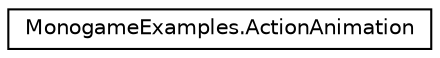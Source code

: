 digraph "Graphical Class Hierarchy"
{
 // LATEX_PDF_SIZE
  edge [fontname="Helvetica",fontsize="10",labelfontname="Helvetica",labelfontsize="10"];
  node [fontname="Helvetica",fontsize="10",shape=record];
  rankdir="LR";
  Node0 [label="MonogameExamples.ActionAnimation",height=0.2,width=0.4,color="black", fillcolor="white", style="filled",URL="$classMonogameExamples_1_1ActionAnimation.html",tooltip="Represents an individual animation composed of multiple frames, each of which is a rectangle in a spr..."];
}
